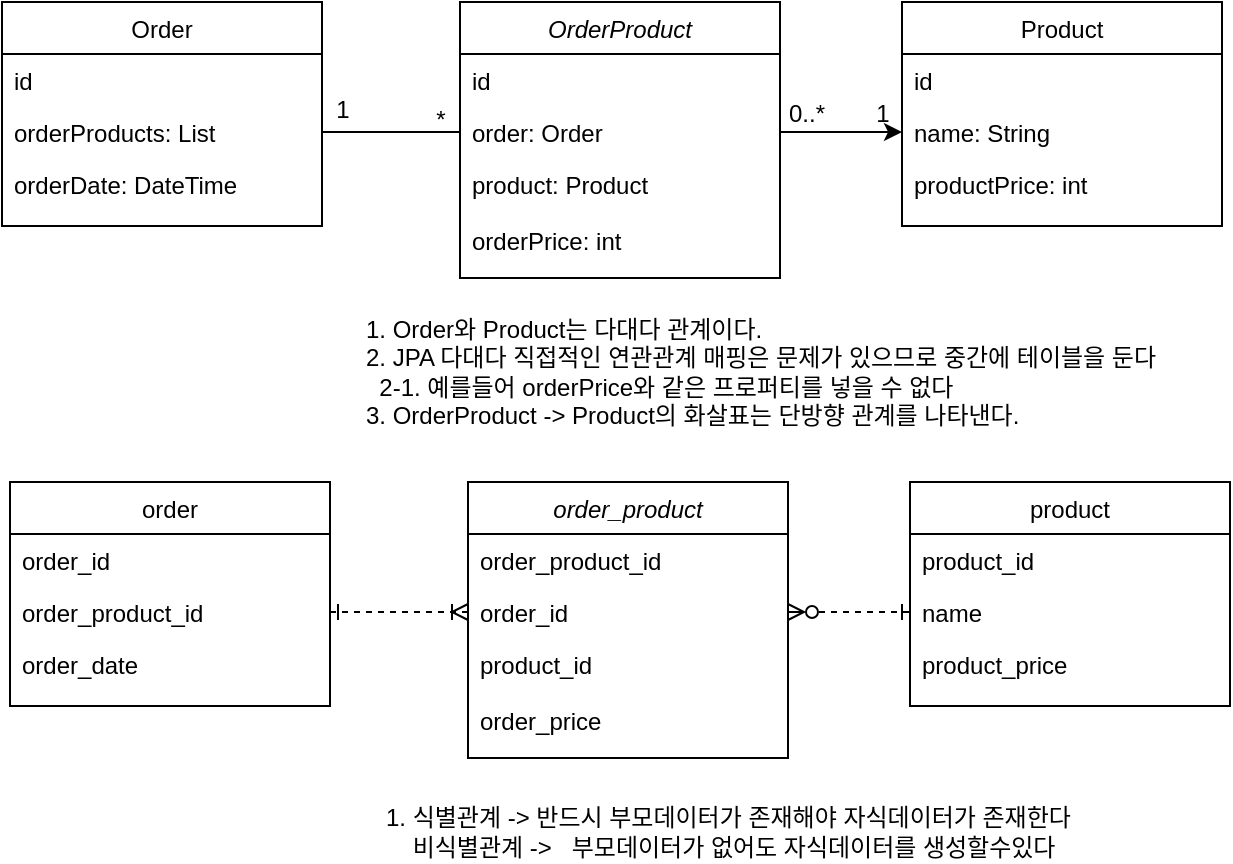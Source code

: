 <mxfile version="17.2.3" type="github">
  <diagram id="C5RBs43oDa-KdzZeNtuy" name="Page-1">
    <mxGraphModel dx="658" dy="392" grid="1" gridSize="10" guides="1" tooltips="1" connect="1" arrows="1" fold="1" page="1" pageScale="1" pageWidth="827" pageHeight="1169" math="0" shadow="0">
      <root>
        <mxCell id="WIyWlLk6GJQsqaUBKTNV-0" />
        <mxCell id="WIyWlLk6GJQsqaUBKTNV-1" parent="WIyWlLk6GJQsqaUBKTNV-0" />
        <mxCell id="zkfFHV4jXpPFQw0GAbJ--0" value="OrderProduct" style="swimlane;fontStyle=2;align=center;verticalAlign=top;childLayout=stackLayout;horizontal=1;startSize=26;horizontalStack=0;resizeParent=1;resizeLast=0;collapsible=1;marginBottom=0;rounded=0;shadow=0;strokeWidth=1;" parent="WIyWlLk6GJQsqaUBKTNV-1" vertex="1">
          <mxGeometry x="229" y="120" width="160" height="138" as="geometry">
            <mxRectangle x="230" y="140" width="160" height="26" as="alternateBounds" />
          </mxGeometry>
        </mxCell>
        <mxCell id="zkfFHV4jXpPFQw0GAbJ--1" value="id" style="text;align=left;verticalAlign=top;spacingLeft=4;spacingRight=4;overflow=hidden;rotatable=0;points=[[0,0.5],[1,0.5]];portConstraint=eastwest;" parent="zkfFHV4jXpPFQw0GAbJ--0" vertex="1">
          <mxGeometry y="26" width="160" height="26" as="geometry" />
        </mxCell>
        <mxCell id="zkfFHV4jXpPFQw0GAbJ--2" value="order: Order" style="text;align=left;verticalAlign=top;spacingLeft=4;spacingRight=4;overflow=hidden;rotatable=0;points=[[0,0.5],[1,0.5]];portConstraint=eastwest;rounded=0;shadow=0;html=0;" parent="zkfFHV4jXpPFQw0GAbJ--0" vertex="1">
          <mxGeometry y="52" width="160" height="26" as="geometry" />
        </mxCell>
        <mxCell id="zkfFHV4jXpPFQw0GAbJ--3" value="product: Product" style="text;align=left;verticalAlign=top;spacingLeft=4;spacingRight=4;overflow=hidden;rotatable=0;points=[[0,0.5],[1,0.5]];portConstraint=eastwest;rounded=0;shadow=0;html=0;" parent="zkfFHV4jXpPFQw0GAbJ--0" vertex="1">
          <mxGeometry y="78" width="160" height="22" as="geometry" />
        </mxCell>
        <mxCell id="pvZoqLeMWJgB5qrzdJfA-0" value="Order" style="swimlane;fontStyle=0;align=center;verticalAlign=top;childLayout=stackLayout;horizontal=1;startSize=26;horizontalStack=0;resizeParent=1;resizeLast=0;collapsible=1;marginBottom=0;rounded=0;shadow=0;strokeWidth=1;" vertex="1" parent="WIyWlLk6GJQsqaUBKTNV-1">
          <mxGeometry y="120" width="160" height="112" as="geometry">
            <mxRectangle x="550" y="140" width="160" height="26" as="alternateBounds" />
          </mxGeometry>
        </mxCell>
        <mxCell id="pvZoqLeMWJgB5qrzdJfA-1" value="id" style="text;align=left;verticalAlign=top;spacingLeft=4;spacingRight=4;overflow=hidden;rotatable=0;points=[[0,0.5],[1,0.5]];portConstraint=eastwest;" vertex="1" parent="pvZoqLeMWJgB5qrzdJfA-0">
          <mxGeometry y="26" width="160" height="26" as="geometry" />
        </mxCell>
        <mxCell id="pvZoqLeMWJgB5qrzdJfA-2" value="orderProducts: List" style="text;align=left;verticalAlign=top;spacingLeft=4;spacingRight=4;overflow=hidden;rotatable=0;points=[[0,0.5],[1,0.5]];portConstraint=eastwest;rounded=0;shadow=0;html=0;" vertex="1" parent="pvZoqLeMWJgB5qrzdJfA-0">
          <mxGeometry y="52" width="160" height="26" as="geometry" />
        </mxCell>
        <mxCell id="pvZoqLeMWJgB5qrzdJfA-3" value="orderDate: DateTime" style="text;align=left;verticalAlign=top;spacingLeft=4;spacingRight=4;overflow=hidden;rotatable=0;points=[[0,0.5],[1,0.5]];portConstraint=eastwest;rounded=0;shadow=0;html=0;" vertex="1" parent="pvZoqLeMWJgB5qrzdJfA-0">
          <mxGeometry y="78" width="160" height="26" as="geometry" />
        </mxCell>
        <mxCell id="pvZoqLeMWJgB5qrzdJfA-9" value="Product" style="swimlane;fontStyle=0;align=center;verticalAlign=top;childLayout=stackLayout;horizontal=1;startSize=26;horizontalStack=0;resizeParent=1;resizeLast=0;collapsible=1;marginBottom=0;rounded=0;shadow=0;strokeWidth=1;" vertex="1" parent="WIyWlLk6GJQsqaUBKTNV-1">
          <mxGeometry x="450" y="120" width="160" height="112" as="geometry">
            <mxRectangle x="550" y="140" width="160" height="26" as="alternateBounds" />
          </mxGeometry>
        </mxCell>
        <mxCell id="pvZoqLeMWJgB5qrzdJfA-10" value="id" style="text;align=left;verticalAlign=top;spacingLeft=4;spacingRight=4;overflow=hidden;rotatable=0;points=[[0,0.5],[1,0.5]];portConstraint=eastwest;" vertex="1" parent="pvZoqLeMWJgB5qrzdJfA-9">
          <mxGeometry y="26" width="160" height="26" as="geometry" />
        </mxCell>
        <mxCell id="pvZoqLeMWJgB5qrzdJfA-11" value="name: String" style="text;align=left;verticalAlign=top;spacingLeft=4;spacingRight=4;overflow=hidden;rotatable=0;points=[[0,0.5],[1,0.5]];portConstraint=eastwest;rounded=0;shadow=0;html=0;" vertex="1" parent="pvZoqLeMWJgB5qrzdJfA-9">
          <mxGeometry y="52" width="160" height="26" as="geometry" />
        </mxCell>
        <mxCell id="pvZoqLeMWJgB5qrzdJfA-12" value="productPrice: int" style="text;align=left;verticalAlign=top;spacingLeft=4;spacingRight=4;overflow=hidden;rotatable=0;points=[[0,0.5],[1,0.5]];portConstraint=eastwest;rounded=0;shadow=0;html=0;" vertex="1" parent="pvZoqLeMWJgB5qrzdJfA-9">
          <mxGeometry y="78" width="160" height="26" as="geometry" />
        </mxCell>
        <mxCell id="pvZoqLeMWJgB5qrzdJfA-14" value="orderPrice: int" style="text;align=left;verticalAlign=top;spacingLeft=4;spacingRight=4;overflow=hidden;rotatable=0;points=[[0,0.5],[1,0.5]];portConstraint=eastwest;rounded=0;shadow=0;html=0;" vertex="1" parent="WIyWlLk6GJQsqaUBKTNV-1">
          <mxGeometry x="229" y="226" width="157" height="22" as="geometry" />
        </mxCell>
        <mxCell id="pvZoqLeMWJgB5qrzdJfA-15" value="" style="edgeStyle=orthogonalEdgeStyle;rounded=0;orthogonalLoop=1;jettySize=auto;html=1;entryX=0;entryY=0.5;entryDx=0;entryDy=0;strokeColor=default;endArrow=none;endFill=0;" edge="1" parent="WIyWlLk6GJQsqaUBKTNV-1" source="pvZoqLeMWJgB5qrzdJfA-2" target="zkfFHV4jXpPFQw0GAbJ--2">
          <mxGeometry relative="1" as="geometry" />
        </mxCell>
        <mxCell id="pvZoqLeMWJgB5qrzdJfA-16" value="" style="edgeStyle=orthogonalEdgeStyle;rounded=0;orthogonalLoop=1;jettySize=auto;html=1;endArrow=classic;endFill=1;strokeColor=default;entryX=0;entryY=0.5;entryDx=0;entryDy=0;" edge="1" parent="WIyWlLk6GJQsqaUBKTNV-1" source="zkfFHV4jXpPFQw0GAbJ--2" target="pvZoqLeMWJgB5qrzdJfA-11">
          <mxGeometry relative="1" as="geometry" />
        </mxCell>
        <mxCell id="pvZoqLeMWJgB5qrzdJfA-17" value="*" style="text;html=1;align=center;verticalAlign=middle;resizable=0;points=[];autosize=1;strokeColor=none;fillColor=none;" vertex="1" parent="WIyWlLk6GJQsqaUBKTNV-1">
          <mxGeometry x="209" y="169" width="20" height="20" as="geometry" />
        </mxCell>
        <mxCell id="pvZoqLeMWJgB5qrzdJfA-18" value="1" style="text;html=1;align=center;verticalAlign=middle;resizable=0;points=[];autosize=1;strokeColor=none;fillColor=none;" vertex="1" parent="WIyWlLk6GJQsqaUBKTNV-1">
          <mxGeometry x="160" y="164" width="20" height="20" as="geometry" />
        </mxCell>
        <mxCell id="pvZoqLeMWJgB5qrzdJfA-19" value="0..*" style="text;html=1;align=center;verticalAlign=middle;resizable=0;points=[];autosize=1;strokeColor=none;fillColor=none;" vertex="1" parent="WIyWlLk6GJQsqaUBKTNV-1">
          <mxGeometry x="387" y="166" width="30" height="20" as="geometry" />
        </mxCell>
        <mxCell id="pvZoqLeMWJgB5qrzdJfA-21" value="1" style="text;html=1;align=center;verticalAlign=middle;resizable=0;points=[];autosize=1;strokeColor=none;fillColor=none;" vertex="1" parent="WIyWlLk6GJQsqaUBKTNV-1">
          <mxGeometry x="430" y="166" width="20" height="20" as="geometry" />
        </mxCell>
        <mxCell id="pvZoqLeMWJgB5qrzdJfA-24" value="1. Order와 Product는 다대다 관계이다.&lt;br&gt;&lt;div&gt;&lt;span&gt;2. JPA 다대다 직접적인 연관관계 매핑은 문제가 있으므로 중간에 테이블을 둔다&lt;/span&gt;&lt;/div&gt;&lt;div&gt;&lt;span&gt;&amp;nbsp; 2-1. 예를들어 orderPrice와 같은 프로퍼티를 넣을 수 없다&lt;/span&gt;&lt;/div&gt;&lt;div&gt;&lt;span&gt;3. OrderProduct -&amp;gt; Product의 화살표는 단방향 관계를 나타낸다.&lt;/span&gt;&lt;/div&gt;" style="text;html=1;align=left;verticalAlign=middle;resizable=0;points=[];autosize=1;strokeColor=none;fillColor=none;" vertex="1" parent="WIyWlLk6GJQsqaUBKTNV-1">
          <mxGeometry x="180" y="275" width="390" height="60" as="geometry" />
        </mxCell>
        <mxCell id="pvZoqLeMWJgB5qrzdJfA-25" value="order_product" style="swimlane;fontStyle=2;align=center;verticalAlign=top;childLayout=stackLayout;horizontal=1;startSize=26;horizontalStack=0;resizeParent=1;resizeLast=0;collapsible=1;marginBottom=0;rounded=0;shadow=0;strokeWidth=1;" vertex="1" parent="WIyWlLk6GJQsqaUBKTNV-1">
          <mxGeometry x="233" y="360" width="160" height="138" as="geometry">
            <mxRectangle x="230" y="140" width="160" height="26" as="alternateBounds" />
          </mxGeometry>
        </mxCell>
        <mxCell id="pvZoqLeMWJgB5qrzdJfA-26" value="order_product_id" style="text;align=left;verticalAlign=top;spacingLeft=4;spacingRight=4;overflow=hidden;rotatable=0;points=[[0,0.5],[1,0.5]];portConstraint=eastwest;" vertex="1" parent="pvZoqLeMWJgB5qrzdJfA-25">
          <mxGeometry y="26" width="160" height="26" as="geometry" />
        </mxCell>
        <mxCell id="pvZoqLeMWJgB5qrzdJfA-27" value="order_id" style="text;align=left;verticalAlign=top;spacingLeft=4;spacingRight=4;overflow=hidden;rotatable=0;points=[[0,0.5],[1,0.5]];portConstraint=eastwest;rounded=0;shadow=0;html=0;" vertex="1" parent="pvZoqLeMWJgB5qrzdJfA-25">
          <mxGeometry y="52" width="160" height="26" as="geometry" />
        </mxCell>
        <mxCell id="pvZoqLeMWJgB5qrzdJfA-28" value="product_id" style="text;align=left;verticalAlign=top;spacingLeft=4;spacingRight=4;overflow=hidden;rotatable=0;points=[[0,0.5],[1,0.5]];portConstraint=eastwest;rounded=0;shadow=0;html=0;" vertex="1" parent="pvZoqLeMWJgB5qrzdJfA-25">
          <mxGeometry y="78" width="160" height="22" as="geometry" />
        </mxCell>
        <mxCell id="pvZoqLeMWJgB5qrzdJfA-29" value="order" style="swimlane;fontStyle=0;align=center;verticalAlign=top;childLayout=stackLayout;horizontal=1;startSize=26;horizontalStack=0;resizeParent=1;resizeLast=0;collapsible=1;marginBottom=0;rounded=0;shadow=0;strokeWidth=1;" vertex="1" parent="WIyWlLk6GJQsqaUBKTNV-1">
          <mxGeometry x="4" y="360" width="160" height="112" as="geometry">
            <mxRectangle x="550" y="140" width="160" height="26" as="alternateBounds" />
          </mxGeometry>
        </mxCell>
        <mxCell id="pvZoqLeMWJgB5qrzdJfA-30" value="order_id" style="text;align=left;verticalAlign=top;spacingLeft=4;spacingRight=4;overflow=hidden;rotatable=0;points=[[0,0.5],[1,0.5]];portConstraint=eastwest;" vertex="1" parent="pvZoqLeMWJgB5qrzdJfA-29">
          <mxGeometry y="26" width="160" height="26" as="geometry" />
        </mxCell>
        <mxCell id="pvZoqLeMWJgB5qrzdJfA-31" value="order_product_id" style="text;align=left;verticalAlign=top;spacingLeft=4;spacingRight=4;overflow=hidden;rotatable=0;points=[[0,0.5],[1,0.5]];portConstraint=eastwest;rounded=0;shadow=0;html=0;" vertex="1" parent="pvZoqLeMWJgB5qrzdJfA-29">
          <mxGeometry y="52" width="160" height="26" as="geometry" />
        </mxCell>
        <mxCell id="pvZoqLeMWJgB5qrzdJfA-32" value="order_date" style="text;align=left;verticalAlign=top;spacingLeft=4;spacingRight=4;overflow=hidden;rotatable=0;points=[[0,0.5],[1,0.5]];portConstraint=eastwest;rounded=0;shadow=0;html=0;" vertex="1" parent="pvZoqLeMWJgB5qrzdJfA-29">
          <mxGeometry y="78" width="160" height="26" as="geometry" />
        </mxCell>
        <mxCell id="pvZoqLeMWJgB5qrzdJfA-33" value="product" style="swimlane;fontStyle=0;align=center;verticalAlign=top;childLayout=stackLayout;horizontal=1;startSize=26;horizontalStack=0;resizeParent=1;resizeLast=0;collapsible=1;marginBottom=0;rounded=0;shadow=0;strokeWidth=1;" vertex="1" parent="WIyWlLk6GJQsqaUBKTNV-1">
          <mxGeometry x="454" y="360" width="160" height="112" as="geometry">
            <mxRectangle x="550" y="140" width="160" height="26" as="alternateBounds" />
          </mxGeometry>
        </mxCell>
        <mxCell id="pvZoqLeMWJgB5qrzdJfA-34" value="product_id" style="text;align=left;verticalAlign=top;spacingLeft=4;spacingRight=4;overflow=hidden;rotatable=0;points=[[0,0.5],[1,0.5]];portConstraint=eastwest;" vertex="1" parent="pvZoqLeMWJgB5qrzdJfA-33">
          <mxGeometry y="26" width="160" height="26" as="geometry" />
        </mxCell>
        <mxCell id="pvZoqLeMWJgB5qrzdJfA-35" value="name" style="text;align=left;verticalAlign=top;spacingLeft=4;spacingRight=4;overflow=hidden;rotatable=0;points=[[0,0.5],[1,0.5]];portConstraint=eastwest;rounded=0;shadow=0;html=0;" vertex="1" parent="pvZoqLeMWJgB5qrzdJfA-33">
          <mxGeometry y="52" width="160" height="26" as="geometry" />
        </mxCell>
        <mxCell id="pvZoqLeMWJgB5qrzdJfA-36" value="product_price" style="text;align=left;verticalAlign=top;spacingLeft=4;spacingRight=4;overflow=hidden;rotatable=0;points=[[0,0.5],[1,0.5]];portConstraint=eastwest;rounded=0;shadow=0;html=0;" vertex="1" parent="pvZoqLeMWJgB5qrzdJfA-33">
          <mxGeometry y="78" width="160" height="26" as="geometry" />
        </mxCell>
        <mxCell id="pvZoqLeMWJgB5qrzdJfA-37" value="order_price" style="text;align=left;verticalAlign=top;spacingLeft=4;spacingRight=4;overflow=hidden;rotatable=0;points=[[0,0.5],[1,0.5]];portConstraint=eastwest;rounded=0;shadow=0;html=0;" vertex="1" parent="WIyWlLk6GJQsqaUBKTNV-1">
          <mxGeometry x="233" y="466" width="157" height="22" as="geometry" />
        </mxCell>
        <mxCell id="pvZoqLeMWJgB5qrzdJfA-39" value="" style="edgeStyle=orthogonalEdgeStyle;rounded=0;orthogonalLoop=1;jettySize=auto;html=1;endArrow=ERone;endFill=0;strokeColor=default;entryX=0;entryY=0.5;entryDx=0;entryDy=0;startArrow=ERzeroToMany;startFill=0;dashed=1;" edge="1" parent="WIyWlLk6GJQsqaUBKTNV-1" source="pvZoqLeMWJgB5qrzdJfA-27" target="pvZoqLeMWJgB5qrzdJfA-35">
          <mxGeometry relative="1" as="geometry" />
        </mxCell>
        <mxCell id="pvZoqLeMWJgB5qrzdJfA-44" value="" style="edgeStyle=orthogonalEdgeStyle;rounded=0;orthogonalLoop=1;jettySize=auto;html=1;endArrow=ERoneToMany;endFill=0;strokeColor=default;entryX=0;entryY=0.5;entryDx=0;entryDy=0;startArrow=ERone;startFill=0;dashed=1;" edge="1" parent="WIyWlLk6GJQsqaUBKTNV-1" source="pvZoqLeMWJgB5qrzdJfA-31" target="pvZoqLeMWJgB5qrzdJfA-27">
          <mxGeometry relative="1" as="geometry" />
        </mxCell>
        <mxCell id="pvZoqLeMWJgB5qrzdJfA-45" value="1. 식별관계 -&amp;gt; 반드시 부모데이터가 존재해야 자식데이터가 존재한다&lt;br&gt;&amp;nbsp; &amp;nbsp; 비식별관계 -&amp;gt;&amp;nbsp; &amp;nbsp;부모데이터가 없어도 자식데이터를 생성할수있다" style="text;html=1;align=left;verticalAlign=middle;resizable=0;points=[];autosize=1;strokeColor=none;fillColor=none;" vertex="1" parent="WIyWlLk6GJQsqaUBKTNV-1">
          <mxGeometry x="190" y="520" width="340" height="30" as="geometry" />
        </mxCell>
      </root>
    </mxGraphModel>
  </diagram>
</mxfile>
